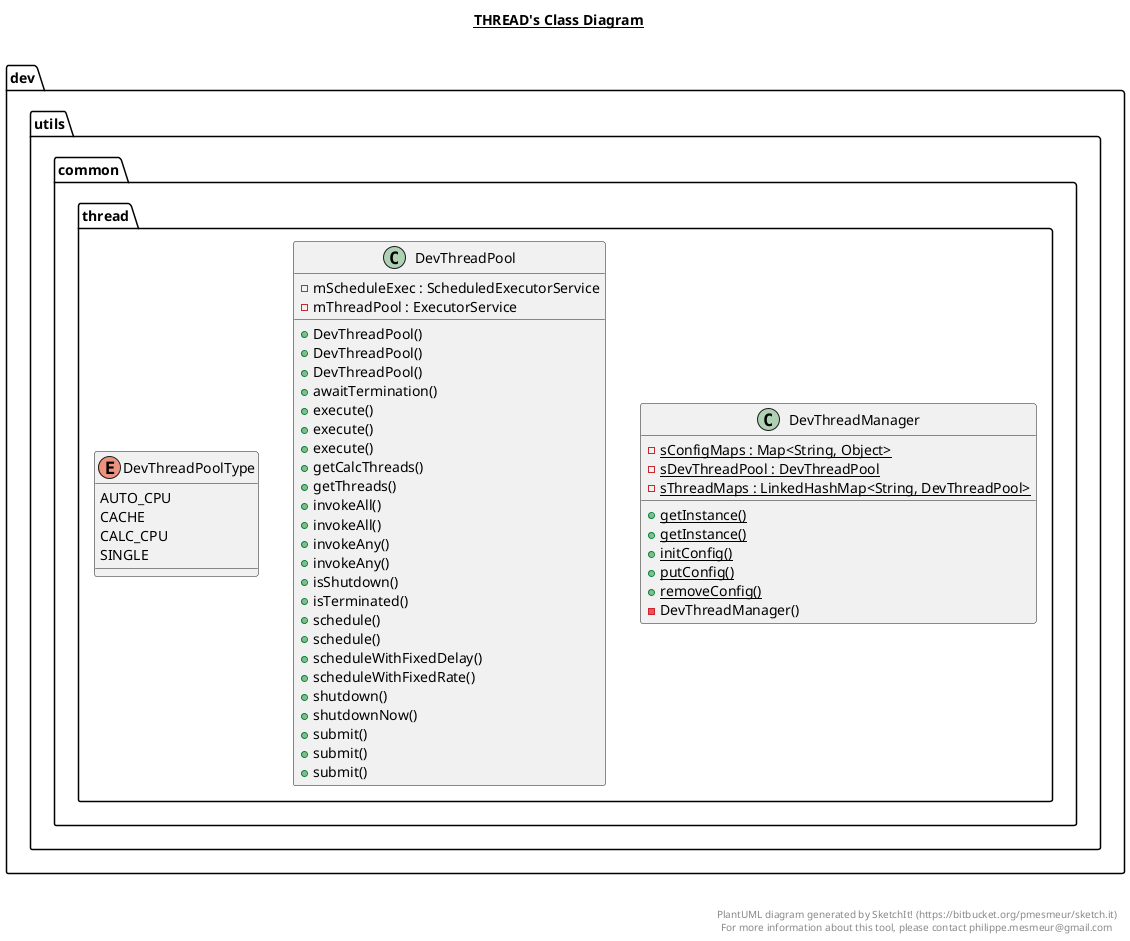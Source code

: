 @startuml

title __THREAD's Class Diagram__\n

  namespace dev {
    namespace utils {
      namespace common {
        namespace thread {
          class dev.utils.common.thread.DevThreadManager {
              {static} - sConfigMaps : Map<String, Object>
              {static} - sDevThreadPool : DevThreadPool
              {static} - sThreadMaps : LinkedHashMap<String, DevThreadPool>
              {static} + getInstance()
              {static} + getInstance()
              {static} + initConfig()
              {static} + putConfig()
              {static} + removeConfig()
              - DevThreadManager()
          }
        }
      }
    }
  }
  

  namespace dev {
    namespace utils {
      namespace common {
        namespace thread {
          class dev.utils.common.thread.DevThreadPool {
              - mScheduleExec : ScheduledExecutorService
              - mThreadPool : ExecutorService
              + DevThreadPool()
              + DevThreadPool()
              + DevThreadPool()
              + awaitTermination()
              + execute()
              + execute()
              + execute()
              + getCalcThreads()
              + getThreads()
              + invokeAll()
              + invokeAll()
              + invokeAny()
              + invokeAny()
              + isShutdown()
              + isTerminated()
              + schedule()
              + schedule()
              + scheduleWithFixedDelay()
              + scheduleWithFixedRate()
              + shutdown()
              + shutdownNow()
              + submit()
              + submit()
              + submit()
          }
        }
      }
    }
  }
  

  namespace dev {
    namespace utils {
      namespace common {
        namespace thread {
          enum DevThreadPoolType {
            AUTO_CPU
            CACHE
            CALC_CPU
            SINGLE
          }
        }
      }
    }
  }
  

  dev.utils.common.thread.DevThreadPool +-down- dev.utils.common.thread.DevThreadPool.DevThreadPoolType


right footer


PlantUML diagram generated by SketchIt! (https://bitbucket.org/pmesmeur/sketch.it)
For more information about this tool, please contact philippe.mesmeur@gmail.com
endfooter

@enduml
